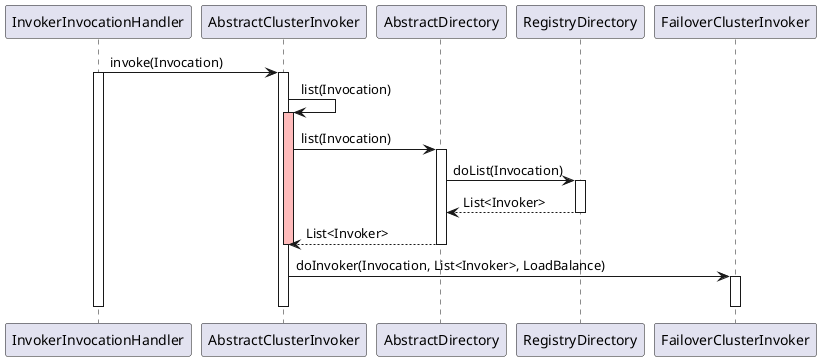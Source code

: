 @startuml
InvokerInvocationHandler -> AbstractClusterInvoker: invoke(Invocation)
activate InvokerInvocationHandler
activate AbstractClusterInvoker
AbstractClusterInvoker -> AbstractClusterInvoker: list(Invocation)
activate AbstractClusterInvoker #FFBBBB
AbstractClusterInvoker -> AbstractDirectory: list(Invocation)
activate AbstractDirectory
AbstractDirectory -> RegistryDirectory: doList(Invocation)
activate RegistryDirectory
RegistryDirectory --> AbstractDirectory: List<Invoker>
deactivate RegistryDirectory
AbstractDirectory --> AbstractClusterInvoker: List<Invoker>
deactivate AbstractClusterInvoker #FFBBBB
deactivate AbstractDirectory
AbstractClusterInvoker -> FailoverClusterInvoker: doInvoker(Invocation, List<Invoker>, LoadBalance)
activate FailoverClusterInvoker
deactivate FailoverClusterInvoker
deactivate AbstractClusterInvoker
deactivate  InvokerInvocationHandler
@enduml